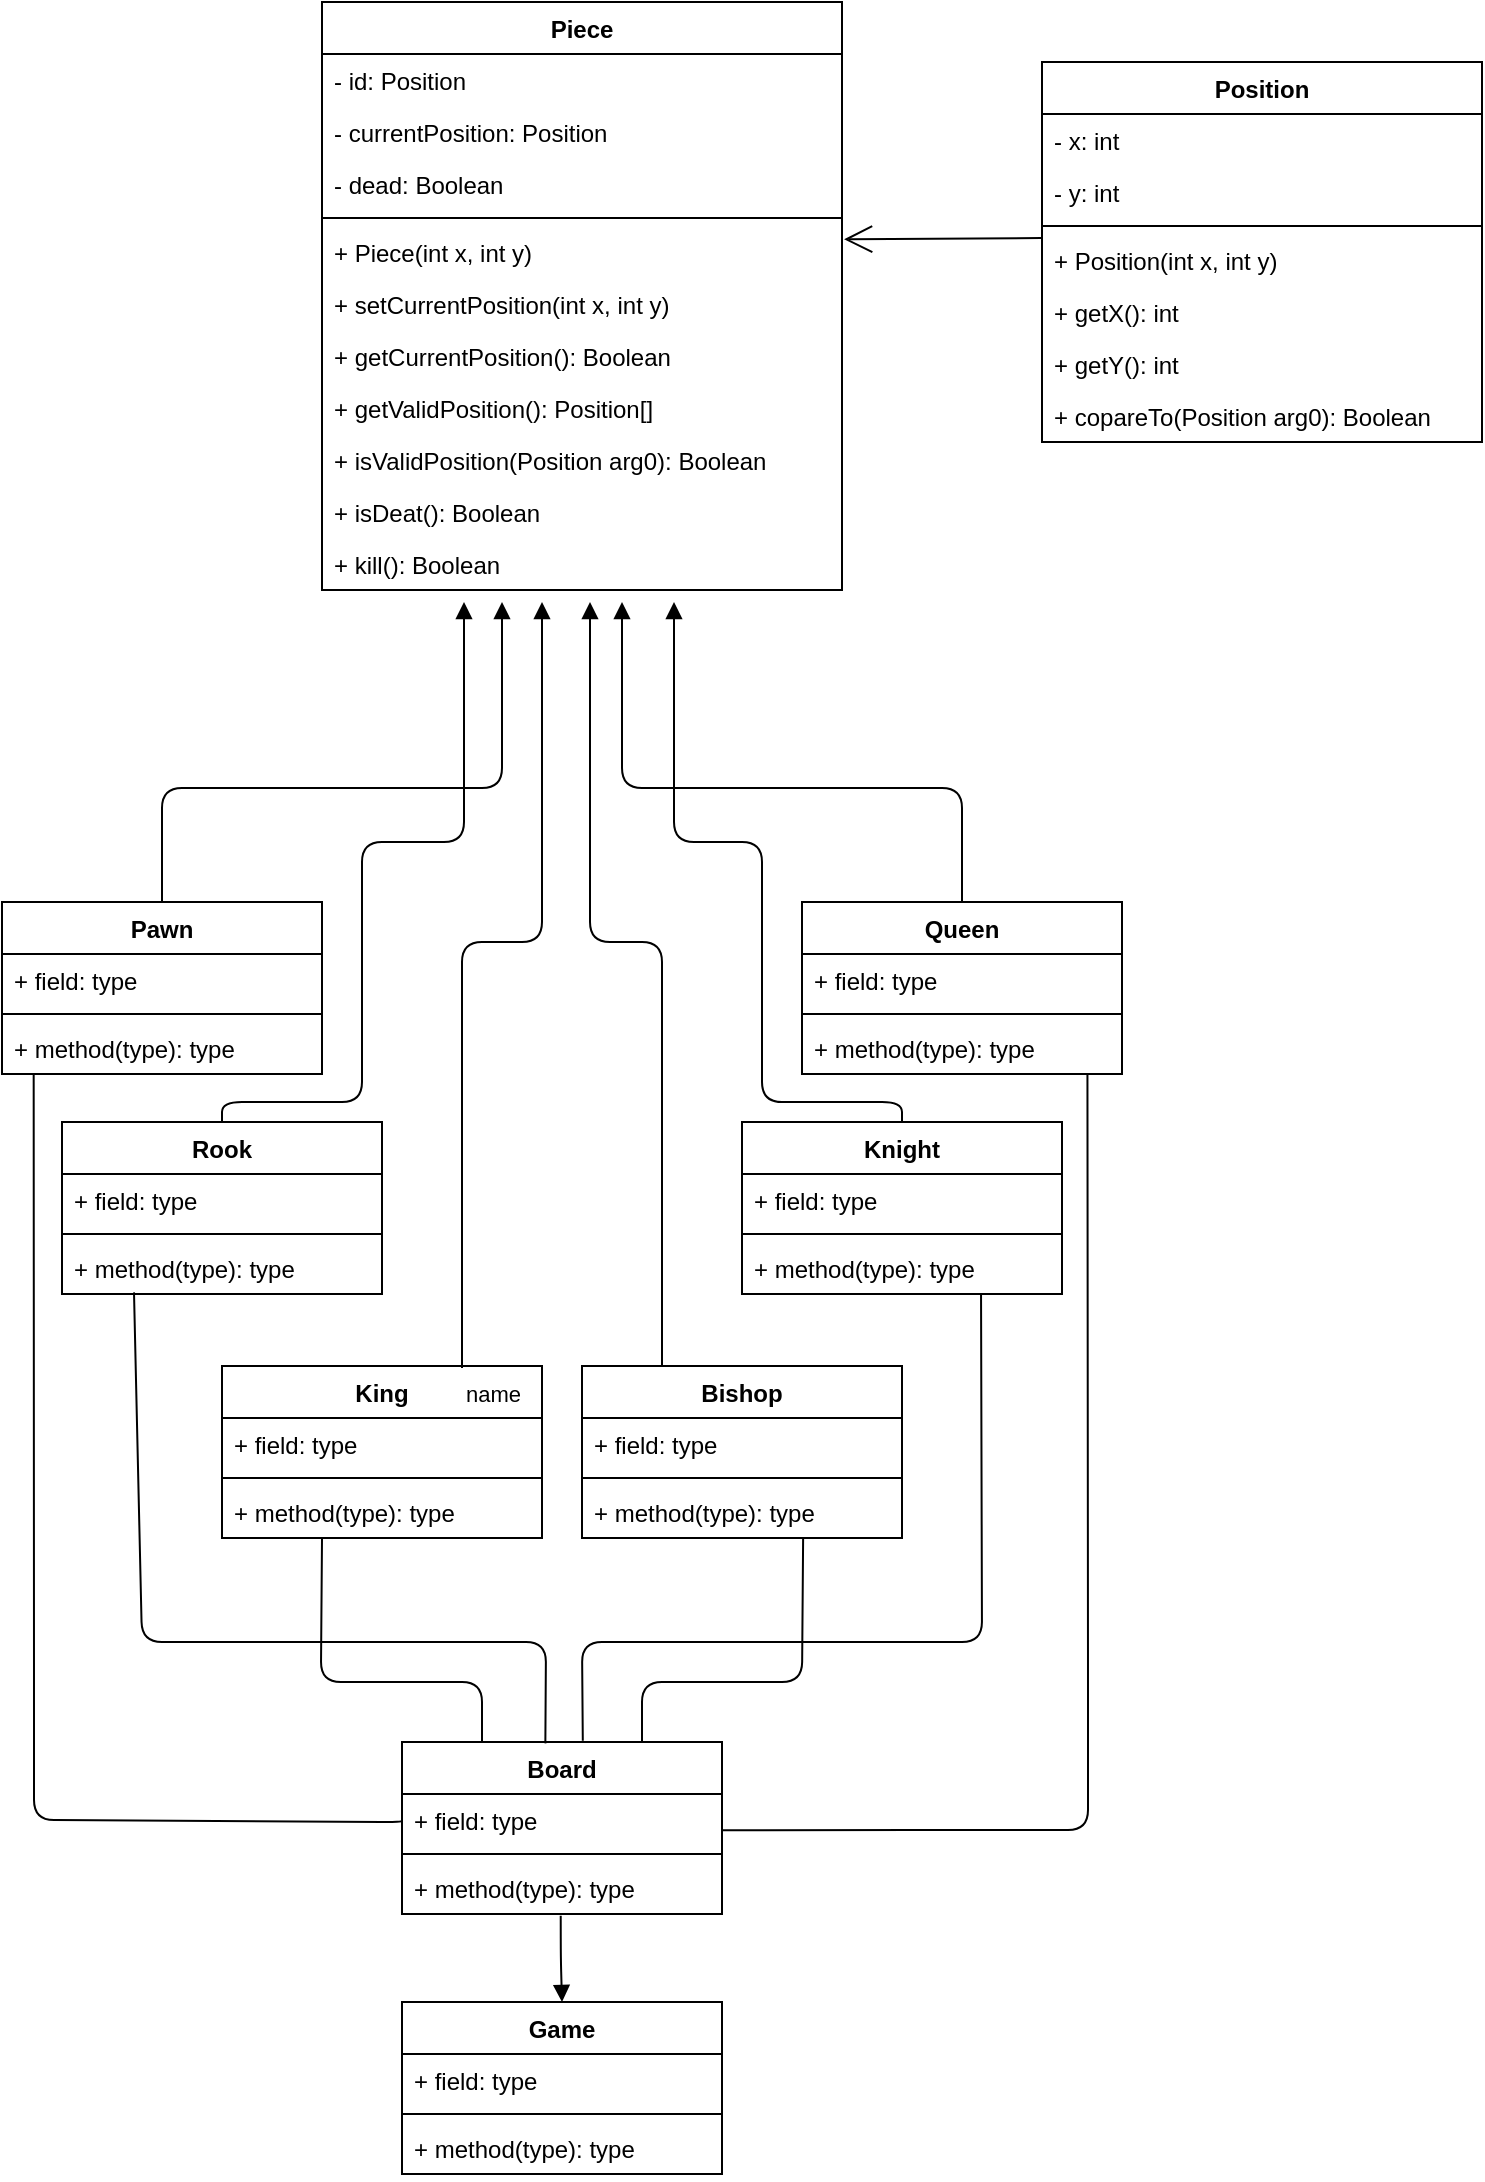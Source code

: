 <mxfile version="15.1.4" type="device"><diagram id="QiO1Wd_Hvcqk1EZPamI7" name="Page-1"><mxGraphModel dx="1374" dy="2137" grid="1" gridSize="10" guides="1" tooltips="1" connect="1" arrows="1" fold="1" page="1" pageScale="1" pageWidth="827" pageHeight="1169" math="0" shadow="0"><root><mxCell id="0"/><mxCell id="1" parent="0"/><mxCell id="n-QpUPMGMbVqNo4bRFKj-1" value="Piece" style="swimlane;fontStyle=1;align=center;verticalAlign=top;childLayout=stackLayout;horizontal=1;startSize=26;horizontalStack=0;resizeParent=1;resizeParentMax=0;resizeLast=0;collapsible=1;marginBottom=0;" parent="1" vertex="1"><mxGeometry x="300" y="-50" width="260" height="294" as="geometry"><mxRectangle x="320" y="60" width="70" height="26" as="alternateBounds"/></mxGeometry></mxCell><mxCell id="n-QpUPMGMbVqNo4bRFKj-74" value="- id: Position" style="text;strokeColor=none;fillColor=none;align=left;verticalAlign=top;spacingLeft=4;spacingRight=4;overflow=hidden;rotatable=0;points=[[0,0.5],[1,0.5]];portConstraint=eastwest;" parent="n-QpUPMGMbVqNo4bRFKj-1" vertex="1"><mxGeometry y="26" width="260" height="26" as="geometry"/></mxCell><mxCell id="-I5WOuQX6gCvsFCNPDKH-1" value="- currentPosition: Position" style="text;strokeColor=none;fillColor=none;align=left;verticalAlign=top;spacingLeft=4;spacingRight=4;overflow=hidden;rotatable=0;points=[[0,0.5],[1,0.5]];portConstraint=eastwest;" parent="n-QpUPMGMbVqNo4bRFKj-1" vertex="1"><mxGeometry y="52" width="260" height="26" as="geometry"/></mxCell><mxCell id="-I5WOuQX6gCvsFCNPDKH-5" value="- dead: Boolean" style="text;strokeColor=none;fillColor=none;align=left;verticalAlign=top;spacingLeft=4;spacingRight=4;overflow=hidden;rotatable=0;points=[[0,0.5],[1,0.5]];portConstraint=eastwest;" parent="n-QpUPMGMbVqNo4bRFKj-1" vertex="1"><mxGeometry y="78" width="260" height="26" as="geometry"/></mxCell><mxCell id="n-QpUPMGMbVqNo4bRFKj-3" value="" style="line;strokeWidth=1;fillColor=none;align=left;verticalAlign=middle;spacingTop=-1;spacingLeft=3;spacingRight=3;rotatable=0;labelPosition=right;points=[];portConstraint=eastwest;" parent="n-QpUPMGMbVqNo4bRFKj-1" vertex="1"><mxGeometry y="104" width="260" height="8" as="geometry"/></mxCell><mxCell id="n-QpUPMGMbVqNo4bRFKj-4" value="+ Piece(int x, int y)" style="text;strokeColor=none;fillColor=none;align=left;verticalAlign=top;spacingLeft=4;spacingRight=4;overflow=hidden;rotatable=0;points=[[0,0.5],[1,0.5]];portConstraint=eastwest;" parent="n-QpUPMGMbVqNo4bRFKj-1" vertex="1"><mxGeometry y="112" width="260" height="26" as="geometry"/></mxCell><mxCell id="-I5WOuQX6gCvsFCNPDKH-3" value="+ setCurrentPosition(int x, int y)" style="text;strokeColor=none;fillColor=none;align=left;verticalAlign=top;spacingLeft=4;spacingRight=4;overflow=hidden;rotatable=0;points=[[0,0.5],[1,0.5]];portConstraint=eastwest;" parent="n-QpUPMGMbVqNo4bRFKj-1" vertex="1"><mxGeometry y="138" width="260" height="26" as="geometry"/></mxCell><mxCell id="n-QpUPMGMbVqNo4bRFKj-75" value="+ getCurrentPosition(): Boolean" style="text;strokeColor=none;fillColor=none;align=left;verticalAlign=top;spacingLeft=4;spacingRight=4;overflow=hidden;rotatable=0;points=[[0,0.5],[1,0.5]];portConstraint=eastwest;" parent="n-QpUPMGMbVqNo4bRFKj-1" vertex="1"><mxGeometry y="164" width="260" height="26" as="geometry"/></mxCell><mxCell id="n-QpUPMGMbVqNo4bRFKj-76" value="+ getValidPosition(): Position[]" style="text;strokeColor=none;fillColor=none;align=left;verticalAlign=top;spacingLeft=4;spacingRight=4;overflow=hidden;rotatable=0;points=[[0,0.5],[1,0.5]];portConstraint=eastwest;" parent="n-QpUPMGMbVqNo4bRFKj-1" vertex="1"><mxGeometry y="190" width="260" height="26" as="geometry"/></mxCell><mxCell id="n-QpUPMGMbVqNo4bRFKj-77" value="+ isValidPosition(Position arg0): Boolean" style="text;strokeColor=none;fillColor=none;align=left;verticalAlign=top;spacingLeft=4;spacingRight=4;overflow=hidden;rotatable=0;points=[[0,0.5],[1,0.5]];portConstraint=eastwest;" parent="n-QpUPMGMbVqNo4bRFKj-1" vertex="1"><mxGeometry y="216" width="260" height="26" as="geometry"/></mxCell><mxCell id="-I5WOuQX6gCvsFCNPDKH-6" value="+ isDeat(): Boolean" style="text;strokeColor=none;fillColor=none;align=left;verticalAlign=top;spacingLeft=4;spacingRight=4;overflow=hidden;rotatable=0;points=[[0,0.5],[1,0.5]];portConstraint=eastwest;" parent="n-QpUPMGMbVqNo4bRFKj-1" vertex="1"><mxGeometry y="242" width="260" height="26" as="geometry"/></mxCell><mxCell id="-I5WOuQX6gCvsFCNPDKH-7" value="+ kill(): Boolean" style="text;strokeColor=none;fillColor=none;align=left;verticalAlign=top;spacingLeft=4;spacingRight=4;overflow=hidden;rotatable=0;points=[[0,0.5],[1,0.5]];portConstraint=eastwest;" parent="n-QpUPMGMbVqNo4bRFKj-1" vertex="1"><mxGeometry y="268" width="260" height="26" as="geometry"/></mxCell><mxCell id="n-QpUPMGMbVqNo4bRFKj-9" value="Queen" style="swimlane;fontStyle=1;align=center;verticalAlign=top;childLayout=stackLayout;horizontal=1;startSize=26;horizontalStack=0;resizeParent=1;resizeParentMax=0;resizeLast=0;collapsible=1;marginBottom=0;" parent="1" vertex="1"><mxGeometry x="540" y="400" width="160" height="86" as="geometry"/></mxCell><mxCell id="n-QpUPMGMbVqNo4bRFKj-10" value="+ field: type" style="text;strokeColor=none;fillColor=none;align=left;verticalAlign=top;spacingLeft=4;spacingRight=4;overflow=hidden;rotatable=0;points=[[0,0.5],[1,0.5]];portConstraint=eastwest;" parent="n-QpUPMGMbVqNo4bRFKj-9" vertex="1"><mxGeometry y="26" width="160" height="26" as="geometry"/></mxCell><mxCell id="n-QpUPMGMbVqNo4bRFKj-11" value="" style="line;strokeWidth=1;fillColor=none;align=left;verticalAlign=middle;spacingTop=-1;spacingLeft=3;spacingRight=3;rotatable=0;labelPosition=right;points=[];portConstraint=eastwest;" parent="n-QpUPMGMbVqNo4bRFKj-9" vertex="1"><mxGeometry y="52" width="160" height="8" as="geometry"/></mxCell><mxCell id="n-QpUPMGMbVqNo4bRFKj-12" value="+ method(type): type" style="text;strokeColor=none;fillColor=none;align=left;verticalAlign=top;spacingLeft=4;spacingRight=4;overflow=hidden;rotatable=0;points=[[0,0.5],[1,0.5]];portConstraint=eastwest;" parent="n-QpUPMGMbVqNo4bRFKj-9" vertex="1"><mxGeometry y="60" width="160" height="26" as="geometry"/></mxCell><mxCell id="n-QpUPMGMbVqNo4bRFKj-13" value="Bishop" style="swimlane;fontStyle=1;align=center;verticalAlign=top;childLayout=stackLayout;horizontal=1;startSize=26;horizontalStack=0;resizeParent=1;resizeParentMax=0;resizeLast=0;collapsible=1;marginBottom=0;" parent="1" vertex="1"><mxGeometry x="430" y="632" width="160" height="86" as="geometry"/></mxCell><mxCell id="n-QpUPMGMbVqNo4bRFKj-14" value="+ field: type" style="text;strokeColor=none;fillColor=none;align=left;verticalAlign=top;spacingLeft=4;spacingRight=4;overflow=hidden;rotatable=0;points=[[0,0.5],[1,0.5]];portConstraint=eastwest;" parent="n-QpUPMGMbVqNo4bRFKj-13" vertex="1"><mxGeometry y="26" width="160" height="26" as="geometry"/></mxCell><mxCell id="n-QpUPMGMbVqNo4bRFKj-15" value="" style="line;strokeWidth=1;fillColor=none;align=left;verticalAlign=middle;spacingTop=-1;spacingLeft=3;spacingRight=3;rotatable=0;labelPosition=right;points=[];portConstraint=eastwest;" parent="n-QpUPMGMbVqNo4bRFKj-13" vertex="1"><mxGeometry y="52" width="160" height="8" as="geometry"/></mxCell><mxCell id="n-QpUPMGMbVqNo4bRFKj-16" value="+ method(type): type" style="text;strokeColor=none;fillColor=none;align=left;verticalAlign=top;spacingLeft=4;spacingRight=4;overflow=hidden;rotatable=0;points=[[0,0.5],[1,0.5]];portConstraint=eastwest;" parent="n-QpUPMGMbVqNo4bRFKj-13" vertex="1"><mxGeometry y="60" width="160" height="26" as="geometry"/></mxCell><mxCell id="n-QpUPMGMbVqNo4bRFKj-17" value="Knight" style="swimlane;fontStyle=1;align=center;verticalAlign=top;childLayout=stackLayout;horizontal=1;startSize=26;horizontalStack=0;resizeParent=1;resizeParentMax=0;resizeLast=0;collapsible=1;marginBottom=0;" parent="1" vertex="1"><mxGeometry x="510" y="510" width="160" height="86" as="geometry"/></mxCell><mxCell id="n-QpUPMGMbVqNo4bRFKj-18" value="+ field: type" style="text;strokeColor=none;fillColor=none;align=left;verticalAlign=top;spacingLeft=4;spacingRight=4;overflow=hidden;rotatable=0;points=[[0,0.5],[1,0.5]];portConstraint=eastwest;" parent="n-QpUPMGMbVqNo4bRFKj-17" vertex="1"><mxGeometry y="26" width="160" height="26" as="geometry"/></mxCell><mxCell id="n-QpUPMGMbVqNo4bRFKj-19" value="" style="line;strokeWidth=1;fillColor=none;align=left;verticalAlign=middle;spacingTop=-1;spacingLeft=3;spacingRight=3;rotatable=0;labelPosition=right;points=[];portConstraint=eastwest;" parent="n-QpUPMGMbVqNo4bRFKj-17" vertex="1"><mxGeometry y="52" width="160" height="8" as="geometry"/></mxCell><mxCell id="n-QpUPMGMbVqNo4bRFKj-20" value="+ method(type): type" style="text;strokeColor=none;fillColor=none;align=left;verticalAlign=top;spacingLeft=4;spacingRight=4;overflow=hidden;rotatable=0;points=[[0,0.5],[1,0.5]];portConstraint=eastwest;" parent="n-QpUPMGMbVqNo4bRFKj-17" vertex="1"><mxGeometry y="60" width="160" height="26" as="geometry"/></mxCell><mxCell id="n-QpUPMGMbVqNo4bRFKj-21" value="Pawn" style="swimlane;fontStyle=1;align=center;verticalAlign=top;childLayout=stackLayout;horizontal=1;startSize=26;horizontalStack=0;resizeParent=1;resizeParentMax=0;resizeLast=0;collapsible=1;marginBottom=0;" parent="1" vertex="1"><mxGeometry x="140" y="400" width="160" height="86" as="geometry"/></mxCell><mxCell id="n-QpUPMGMbVqNo4bRFKj-22" value="+ field: type" style="text;strokeColor=none;fillColor=none;align=left;verticalAlign=top;spacingLeft=4;spacingRight=4;overflow=hidden;rotatable=0;points=[[0,0.5],[1,0.5]];portConstraint=eastwest;" parent="n-QpUPMGMbVqNo4bRFKj-21" vertex="1"><mxGeometry y="26" width="160" height="26" as="geometry"/></mxCell><mxCell id="n-QpUPMGMbVqNo4bRFKj-23" value="" style="line;strokeWidth=1;fillColor=none;align=left;verticalAlign=middle;spacingTop=-1;spacingLeft=3;spacingRight=3;rotatable=0;labelPosition=right;points=[];portConstraint=eastwest;" parent="n-QpUPMGMbVqNo4bRFKj-21" vertex="1"><mxGeometry y="52" width="160" height="8" as="geometry"/></mxCell><mxCell id="n-QpUPMGMbVqNo4bRFKj-24" value="+ method(type): type" style="text;strokeColor=none;fillColor=none;align=left;verticalAlign=top;spacingLeft=4;spacingRight=4;overflow=hidden;rotatable=0;points=[[0,0.5],[1,0.5]];portConstraint=eastwest;" parent="n-QpUPMGMbVqNo4bRFKj-21" vertex="1"><mxGeometry y="60" width="160" height="26" as="geometry"/></mxCell><mxCell id="n-QpUPMGMbVqNo4bRFKj-25" value="Rook" style="swimlane;fontStyle=1;align=center;verticalAlign=top;childLayout=stackLayout;horizontal=1;startSize=26;horizontalStack=0;resizeParent=1;resizeParentMax=0;resizeLast=0;collapsible=1;marginBottom=0;" parent="1" vertex="1"><mxGeometry x="170" y="510" width="160" height="86" as="geometry"/></mxCell><mxCell id="n-QpUPMGMbVqNo4bRFKj-26" value="+ field: type" style="text;strokeColor=none;fillColor=none;align=left;verticalAlign=top;spacingLeft=4;spacingRight=4;overflow=hidden;rotatable=0;points=[[0,0.5],[1,0.5]];portConstraint=eastwest;" parent="n-QpUPMGMbVqNo4bRFKj-25" vertex="1"><mxGeometry y="26" width="160" height="26" as="geometry"/></mxCell><mxCell id="n-QpUPMGMbVqNo4bRFKj-27" value="" style="line;strokeWidth=1;fillColor=none;align=left;verticalAlign=middle;spacingTop=-1;spacingLeft=3;spacingRight=3;rotatable=0;labelPosition=right;points=[];portConstraint=eastwest;" parent="n-QpUPMGMbVqNo4bRFKj-25" vertex="1"><mxGeometry y="52" width="160" height="8" as="geometry"/></mxCell><mxCell id="n-QpUPMGMbVqNo4bRFKj-28" value="+ method(type): type" style="text;strokeColor=none;fillColor=none;align=left;verticalAlign=top;spacingLeft=4;spacingRight=4;overflow=hidden;rotatable=0;points=[[0,0.5],[1,0.5]];portConstraint=eastwest;" parent="n-QpUPMGMbVqNo4bRFKj-25" vertex="1"><mxGeometry y="60" width="160" height="26" as="geometry"/></mxCell><mxCell id="n-QpUPMGMbVqNo4bRFKj-29" value="Game" style="swimlane;fontStyle=1;align=center;verticalAlign=top;childLayout=stackLayout;horizontal=1;startSize=26;horizontalStack=0;resizeParent=1;resizeParentMax=0;resizeLast=0;collapsible=1;marginBottom=0;" parent="1" vertex="1"><mxGeometry x="340" y="950" width="160" height="86" as="geometry"/></mxCell><mxCell id="n-QpUPMGMbVqNo4bRFKj-30" value="+ field: type" style="text;strokeColor=none;fillColor=none;align=left;verticalAlign=top;spacingLeft=4;spacingRight=4;overflow=hidden;rotatable=0;points=[[0,0.5],[1,0.5]];portConstraint=eastwest;" parent="n-QpUPMGMbVqNo4bRFKj-29" vertex="1"><mxGeometry y="26" width="160" height="26" as="geometry"/></mxCell><mxCell id="n-QpUPMGMbVqNo4bRFKj-31" value="" style="line;strokeWidth=1;fillColor=none;align=left;verticalAlign=middle;spacingTop=-1;spacingLeft=3;spacingRight=3;rotatable=0;labelPosition=right;points=[];portConstraint=eastwest;" parent="n-QpUPMGMbVqNo4bRFKj-29" vertex="1"><mxGeometry y="52" width="160" height="8" as="geometry"/></mxCell><mxCell id="n-QpUPMGMbVqNo4bRFKj-32" value="+ method(type): type" style="text;strokeColor=none;fillColor=none;align=left;verticalAlign=top;spacingLeft=4;spacingRight=4;overflow=hidden;rotatable=0;points=[[0,0.5],[1,0.5]];portConstraint=eastwest;" parent="n-QpUPMGMbVqNo4bRFKj-29" vertex="1"><mxGeometry y="60" width="160" height="26" as="geometry"/></mxCell><mxCell id="n-QpUPMGMbVqNo4bRFKj-33" value="Board" style="swimlane;fontStyle=1;align=center;verticalAlign=top;childLayout=stackLayout;horizontal=1;startSize=26;horizontalStack=0;resizeParent=1;resizeParentMax=0;resizeLast=0;collapsible=1;marginBottom=0;" parent="1" vertex="1"><mxGeometry x="340" y="820" width="160" height="86" as="geometry"/></mxCell><mxCell id="n-QpUPMGMbVqNo4bRFKj-34" value="+ field: type" style="text;strokeColor=none;fillColor=none;align=left;verticalAlign=top;spacingLeft=4;spacingRight=4;overflow=hidden;rotatable=0;points=[[0,0.5],[1,0.5]];portConstraint=eastwest;" parent="n-QpUPMGMbVqNo4bRFKj-33" vertex="1"><mxGeometry y="26" width="160" height="26" as="geometry"/></mxCell><mxCell id="n-QpUPMGMbVqNo4bRFKj-35" value="" style="line;strokeWidth=1;fillColor=none;align=left;verticalAlign=middle;spacingTop=-1;spacingLeft=3;spacingRight=3;rotatable=0;labelPosition=right;points=[];portConstraint=eastwest;" parent="n-QpUPMGMbVqNo4bRFKj-33" vertex="1"><mxGeometry y="52" width="160" height="8" as="geometry"/></mxCell><mxCell id="n-QpUPMGMbVqNo4bRFKj-36" value="+ method(type): type" style="text;strokeColor=none;fillColor=none;align=left;verticalAlign=top;spacingLeft=4;spacingRight=4;overflow=hidden;rotatable=0;points=[[0,0.5],[1,0.5]];portConstraint=eastwest;" parent="n-QpUPMGMbVqNo4bRFKj-33" vertex="1"><mxGeometry y="60" width="160" height="26" as="geometry"/></mxCell><mxCell id="n-QpUPMGMbVqNo4bRFKj-47" value="" style="endArrow=block;endFill=1;html=1;edgeStyle=orthogonalEdgeStyle;align=left;verticalAlign=top;exitX=0.5;exitY=0;exitDx=0;exitDy=0;" parent="1" source="n-QpUPMGMbVqNo4bRFKj-9" edge="1"><mxGeometry x="-1" relative="1" as="geometry"><mxPoint x="430" y="410" as="sourcePoint"/><mxPoint x="450" y="250" as="targetPoint"/><Array as="points"><mxPoint x="620" y="343"/><mxPoint x="450" y="343"/></Array></mxGeometry></mxCell><mxCell id="n-QpUPMGMbVqNo4bRFKj-48" value="" style="endArrow=block;endFill=1;html=1;edgeStyle=orthogonalEdgeStyle;align=left;verticalAlign=top;exitX=0.5;exitY=0;exitDx=0;exitDy=0;" parent="1" source="n-QpUPMGMbVqNo4bRFKj-21" edge="1"><mxGeometry x="-1" relative="1" as="geometry"><mxPoint x="249.86" y="370" as="sourcePoint"/><mxPoint x="390" y="250" as="targetPoint"/><Array as="points"><mxPoint x="220" y="343"/><mxPoint x="390" y="343"/></Array></mxGeometry></mxCell><mxCell id="n-QpUPMGMbVqNo4bRFKj-49" value="" style="endArrow=block;endFill=1;html=1;edgeStyle=orthogonalEdgeStyle;align=left;verticalAlign=top;exitX=0.5;exitY=0;exitDx=0;exitDy=0;" parent="1" source="n-QpUPMGMbVqNo4bRFKj-17" edge="1"><mxGeometry x="-1" relative="1" as="geometry"><mxPoint x="430" y="410" as="sourcePoint"/><mxPoint x="476" y="250" as="targetPoint"/><Array as="points"><mxPoint x="590" y="500"/><mxPoint x="520" y="500"/><mxPoint x="520" y="370"/><mxPoint x="476" y="370"/></Array></mxGeometry></mxCell><mxCell id="n-QpUPMGMbVqNo4bRFKj-50" value="" style="endArrow=block;endFill=1;html=1;edgeStyle=orthogonalEdgeStyle;align=left;verticalAlign=top;exitX=0.5;exitY=0;exitDx=0;exitDy=0;" parent="1" source="n-QpUPMGMbVqNo4bRFKj-25" edge="1"><mxGeometry x="-1" relative="1" as="geometry"><mxPoint x="484" y="509.87" as="sourcePoint"/><mxPoint x="371" y="250" as="targetPoint"/><Array as="points"><mxPoint x="250" y="500"/><mxPoint x="320" y="500"/><mxPoint x="320" y="370"/><mxPoint x="371" y="370"/></Array></mxGeometry></mxCell><mxCell id="n-QpUPMGMbVqNo4bRFKj-5" value="King" style="swimlane;fontStyle=1;align=center;verticalAlign=top;childLayout=stackLayout;horizontal=1;startSize=26;horizontalStack=0;resizeParent=1;resizeParentMax=0;resizeLast=0;collapsible=1;marginBottom=0;" parent="1" vertex="1"><mxGeometry x="250" y="632" width="160" height="86" as="geometry"/></mxCell><mxCell id="n-QpUPMGMbVqNo4bRFKj-6" value="+ field: type" style="text;align=left;verticalAlign=top;spacingLeft=4;spacingRight=4;overflow=hidden;rotatable=0;points=[[0,0.5],[1,0.5]];portConstraint=eastwest;" parent="n-QpUPMGMbVqNo4bRFKj-5" vertex="1"><mxGeometry y="26" width="160" height="26" as="geometry"/></mxCell><mxCell id="n-QpUPMGMbVqNo4bRFKj-7" value="" style="line;strokeWidth=1;fillColor=none;align=left;verticalAlign=middle;spacingTop=-1;spacingLeft=3;spacingRight=3;rotatable=0;labelPosition=right;points=[];portConstraint=eastwest;" parent="n-QpUPMGMbVqNo4bRFKj-5" vertex="1"><mxGeometry y="52" width="160" height="8" as="geometry"/></mxCell><mxCell id="n-QpUPMGMbVqNo4bRFKj-8" value="+ method(type): type" style="text;strokeColor=none;fillColor=none;align=left;verticalAlign=top;spacingLeft=4;spacingRight=4;overflow=hidden;rotatable=0;points=[[0,0.5],[1,0.5]];portConstraint=eastwest;" parent="n-QpUPMGMbVqNo4bRFKj-5" vertex="1"><mxGeometry y="60" width="160" height="26" as="geometry"/></mxCell><mxCell id="n-QpUPMGMbVqNo4bRFKj-54" value="" style="endArrow=block;endFill=1;html=1;edgeStyle=orthogonalEdgeStyle;align=left;verticalAlign=top;exitX=0.25;exitY=0;exitDx=0;exitDy=0;" parent="1" source="n-QpUPMGMbVqNo4bRFKj-13" edge="1"><mxGeometry x="-1" relative="1" as="geometry"><mxPoint x="250" y="520" as="sourcePoint"/><mxPoint x="434" y="250" as="targetPoint"/><Array as="points"><mxPoint x="470" y="420"/><mxPoint x="434" y="420"/></Array></mxGeometry></mxCell><mxCell id="n-QpUPMGMbVqNo4bRFKj-56" value="name" style="endArrow=block;endFill=1;html=1;edgeStyle=orthogonalEdgeStyle;align=left;verticalAlign=top;" parent="1" edge="1"><mxGeometry x="-1" relative="1" as="geometry"><mxPoint x="370" y="633" as="sourcePoint"/><mxPoint x="410" y="250" as="targetPoint"/><Array as="points"><mxPoint x="370" y="420"/><mxPoint x="410" y="420"/></Array></mxGeometry></mxCell><mxCell id="n-QpUPMGMbVqNo4bRFKj-61" value="" style="endArrow=none;html=1;entryX=0.565;entryY=-0.007;entryDx=0;entryDy=0;exitX=0.747;exitY=0.995;exitDx=0;exitDy=0;exitPerimeter=0;entryPerimeter=0;" parent="1" source="n-QpUPMGMbVqNo4bRFKj-20" target="n-QpUPMGMbVqNo4bRFKj-33" edge="1"><mxGeometry width="50" height="50" relative="1" as="geometry"><mxPoint x="380" y="800" as="sourcePoint"/><mxPoint x="430" y="750" as="targetPoint"/><Array as="points"><mxPoint x="630" y="770"/><mxPoint x="430" y="770"/></Array></mxGeometry></mxCell><mxCell id="n-QpUPMGMbVqNo4bRFKj-62" value="" style="endArrow=none;html=1;exitX=0.892;exitY=0.984;exitDx=0;exitDy=0;exitPerimeter=0;" parent="1" source="n-QpUPMGMbVqNo4bRFKj-12" edge="1"><mxGeometry width="50" height="50" relative="1" as="geometry"><mxPoint x="709.52" y="690.0" as="sourcePoint"/><mxPoint x="500" y="864" as="targetPoint"/><Array as="points"><mxPoint x="683" y="784"/><mxPoint x="683" y="864"/><mxPoint x="605" y="864"/><mxPoint x="500" y="864.13"/></Array></mxGeometry></mxCell><mxCell id="n-QpUPMGMbVqNo4bRFKj-64" value="" style="endArrow=none;html=1;entryX=0.75;entryY=0;entryDx=0;entryDy=0;exitX=0.691;exitY=1.019;exitDx=0;exitDy=0;exitPerimeter=0;" parent="1" source="n-QpUPMGMbVqNo4bRFKj-16" target="n-QpUPMGMbVqNo4bRFKj-33" edge="1"><mxGeometry width="50" height="50" relative="1" as="geometry"><mxPoint x="540" y="730" as="sourcePoint"/><mxPoint x="460" y="820.13" as="targetPoint"/><Array as="points"><mxPoint x="540" y="790"/><mxPoint x="460" y="790"/></Array></mxGeometry></mxCell><mxCell id="n-QpUPMGMbVqNo4bRFKj-65" value="" style="endArrow=none;html=1;entryX=0.25;entryY=0;entryDx=0;entryDy=0;exitX=0.691;exitY=1.019;exitDx=0;exitDy=0;exitPerimeter=0;" parent="1" target="n-QpUPMGMbVqNo4bRFKj-33" edge="1"><mxGeometry width="50" height="50" relative="1" as="geometry"><mxPoint x="300.0" y="718.494" as="sourcePoint"/><mxPoint x="219.44" y="820" as="targetPoint"/><Array as="points"><mxPoint x="299.44" y="790"/><mxPoint x="380" y="790"/></Array></mxGeometry></mxCell><mxCell id="n-QpUPMGMbVqNo4bRFKj-66" value="" style="endArrow=none;html=1;entryX=0.448;entryY=0.008;entryDx=0;entryDy=0;exitX=0.225;exitY=0.969;exitDx=0;exitDy=0;exitPerimeter=0;entryPerimeter=0;" parent="1" source="n-QpUPMGMbVqNo4bRFKj-28" target="n-QpUPMGMbVqNo4bRFKj-33" edge="1"><mxGeometry width="50" height="50" relative="1" as="geometry"><mxPoint x="629.52" y="596.0" as="sourcePoint"/><mxPoint x="420" y="820.13" as="targetPoint"/><Array as="points"><mxPoint x="210" y="770"/><mxPoint x="412" y="770"/></Array></mxGeometry></mxCell><mxCell id="n-QpUPMGMbVqNo4bRFKj-67" value="" style="endArrow=none;html=1;exitX=0.099;exitY=1.005;exitDx=0;exitDy=0;exitPerimeter=0;entryX=0;entryY=0.5;entryDx=0;entryDy=0;" parent="1" source="n-QpUPMGMbVqNo4bRFKj-24" target="n-QpUPMGMbVqNo4bRFKj-34" edge="1"><mxGeometry width="50" height="50" relative="1" as="geometry"><mxPoint x="692.72" y="495.584" as="sourcePoint"/><mxPoint x="510" y="874" as="targetPoint"/><Array as="points"><mxPoint x="156" y="794"/><mxPoint x="156" y="859"/><mxPoint x="340" y="860"/></Array></mxGeometry></mxCell><mxCell id="n-QpUPMGMbVqNo4bRFKj-72" value="" style="endArrow=block;endFill=1;html=1;edgeStyle=orthogonalEdgeStyle;align=left;verticalAlign=top;entryX=0.5;entryY=0;entryDx=0;entryDy=0;exitX=0.496;exitY=1.033;exitDx=0;exitDy=0;exitPerimeter=0;" parent="1" source="n-QpUPMGMbVqNo4bRFKj-36" target="n-QpUPMGMbVqNo4bRFKj-29" edge="1"><mxGeometry x="-1" relative="1" as="geometry"><mxPoint x="420" y="920" as="sourcePoint"/><mxPoint x="410" y="950" as="targetPoint"/></mxGeometry></mxCell><mxCell id="n-QpUPMGMbVqNo4bRFKj-78" value="Position" style="swimlane;fontStyle=1;align=center;verticalAlign=top;childLayout=stackLayout;horizontal=1;startSize=26;horizontalStack=0;resizeParent=1;resizeParentMax=0;resizeLast=0;collapsible=1;marginBottom=0;" parent="1" vertex="1"><mxGeometry x="660" y="-20" width="220" height="190" as="geometry"><mxRectangle x="320" y="60" width="70" height="26" as="alternateBounds"/></mxGeometry></mxCell><mxCell id="n-QpUPMGMbVqNo4bRFKj-79" value="- x: int" style="text;strokeColor=none;fillColor=none;align=left;verticalAlign=top;spacingLeft=4;spacingRight=4;overflow=hidden;rotatable=0;points=[[0,0.5],[1,0.5]];portConstraint=eastwest;" parent="n-QpUPMGMbVqNo4bRFKj-78" vertex="1"><mxGeometry y="26" width="220" height="26" as="geometry"/></mxCell><mxCell id="n-QpUPMGMbVqNo4bRFKj-80" value="- y: int" style="text;strokeColor=none;fillColor=none;align=left;verticalAlign=top;spacingLeft=4;spacingRight=4;overflow=hidden;rotatable=0;points=[[0,0.5],[1,0.5]];portConstraint=eastwest;" parent="n-QpUPMGMbVqNo4bRFKj-78" vertex="1"><mxGeometry y="52" width="220" height="26" as="geometry"/></mxCell><mxCell id="n-QpUPMGMbVqNo4bRFKj-81" value="" style="line;strokeWidth=1;fillColor=none;align=left;verticalAlign=middle;spacingTop=-1;spacingLeft=3;spacingRight=3;rotatable=0;labelPosition=right;points=[];portConstraint=eastwest;" parent="n-QpUPMGMbVqNo4bRFKj-78" vertex="1"><mxGeometry y="78" width="220" height="8" as="geometry"/></mxCell><mxCell id="n-QpUPMGMbVqNo4bRFKj-85" value="+ Position(int x, int y)" style="text;strokeColor=none;fillColor=none;align=left;verticalAlign=top;spacingLeft=4;spacingRight=4;overflow=hidden;rotatable=0;points=[[0,0.5],[1,0.5]];portConstraint=eastwest;" parent="n-QpUPMGMbVqNo4bRFKj-78" vertex="1"><mxGeometry y="86" width="220" height="26" as="geometry"/></mxCell><mxCell id="-I5WOuQX6gCvsFCNPDKH-4" value="+ getX(): int" style="text;strokeColor=none;fillColor=none;align=left;verticalAlign=top;spacingLeft=4;spacingRight=4;overflow=hidden;rotatable=0;points=[[0,0.5],[1,0.5]];portConstraint=eastwest;" parent="n-QpUPMGMbVqNo4bRFKj-78" vertex="1"><mxGeometry y="112" width="220" height="26" as="geometry"/></mxCell><mxCell id="n-QpUPMGMbVqNo4bRFKj-86" value="+ getY(): int" style="text;strokeColor=none;fillColor=none;align=left;verticalAlign=top;spacingLeft=4;spacingRight=4;overflow=hidden;rotatable=0;points=[[0,0.5],[1,0.5]];portConstraint=eastwest;" parent="n-QpUPMGMbVqNo4bRFKj-78" vertex="1"><mxGeometry y="138" width="220" height="26" as="geometry"/></mxCell><mxCell id="-I5WOuQX6gCvsFCNPDKH-2" value="+ copareTo(Position arg0): Boolean" style="text;strokeColor=none;fillColor=none;align=left;verticalAlign=top;spacingLeft=4;spacingRight=4;overflow=hidden;rotatable=0;points=[[0,0.5],[1,0.5]];portConstraint=eastwest;" parent="n-QpUPMGMbVqNo4bRFKj-78" vertex="1"><mxGeometry y="164" width="220" height="26" as="geometry"/></mxCell><mxCell id="n-QpUPMGMbVqNo4bRFKj-88" value="" style="endArrow=open;endFill=1;endSize=12;html=1;exitX=-0.002;exitY=0.079;exitDx=0;exitDy=0;exitPerimeter=0;entryX=1.004;entryY=0.256;entryDx=0;entryDy=0;entryPerimeter=0;" parent="1" source="n-QpUPMGMbVqNo4bRFKj-85" target="n-QpUPMGMbVqNo4bRFKj-4" edge="1"><mxGeometry width="160" relative="1" as="geometry"><mxPoint x="650" y="118" as="sourcePoint"/><mxPoint x="561" y="118" as="targetPoint"/></mxGeometry></mxCell></root></mxGraphModel></diagram></mxfile>
